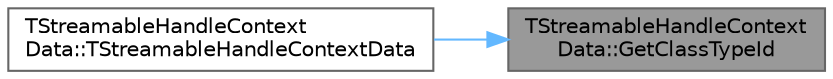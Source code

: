 digraph "TStreamableHandleContextData::GetClassTypeId"
{
 // INTERACTIVE_SVG=YES
 // LATEX_PDF_SIZE
  bgcolor="transparent";
  edge [fontname=Helvetica,fontsize=10,labelfontname=Helvetica,labelfontsize=10];
  node [fontname=Helvetica,fontsize=10,shape=box,height=0.2,width=0.4];
  rankdir="RL";
  Node1 [id="Node000001",label="TStreamableHandleContext\lData::GetClassTypeId",height=0.2,width=0.4,color="gray40", fillcolor="grey60", style="filled", fontcolor="black",tooltip=" "];
  Node1 -> Node2 [id="edge1_Node000001_Node000002",dir="back",color="steelblue1",style="solid",tooltip=" "];
  Node2 [id="Node000002",label="TStreamableHandleContext\lData::TStreamableHandleContextData",height=0.2,width=0.4,color="grey40", fillcolor="white", style="filled",URL="$d1/d56/structTStreamableHandleContextData.html#a906d0404467f63e6b45819f9e78e76d8",tooltip=" "];
}
